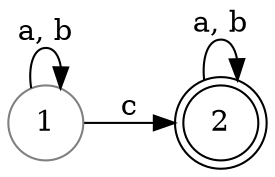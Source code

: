 digraph G{
  rankdir=LR;
  node [shape = doublecircle]; 2;
  node [shape = circle];
  1 [color = "#808080"];
  1 -> 2 [label = "c"];
  1 -> 1 [label = "a, b"];
  2 -> 2 [label = "a, b"];
}
